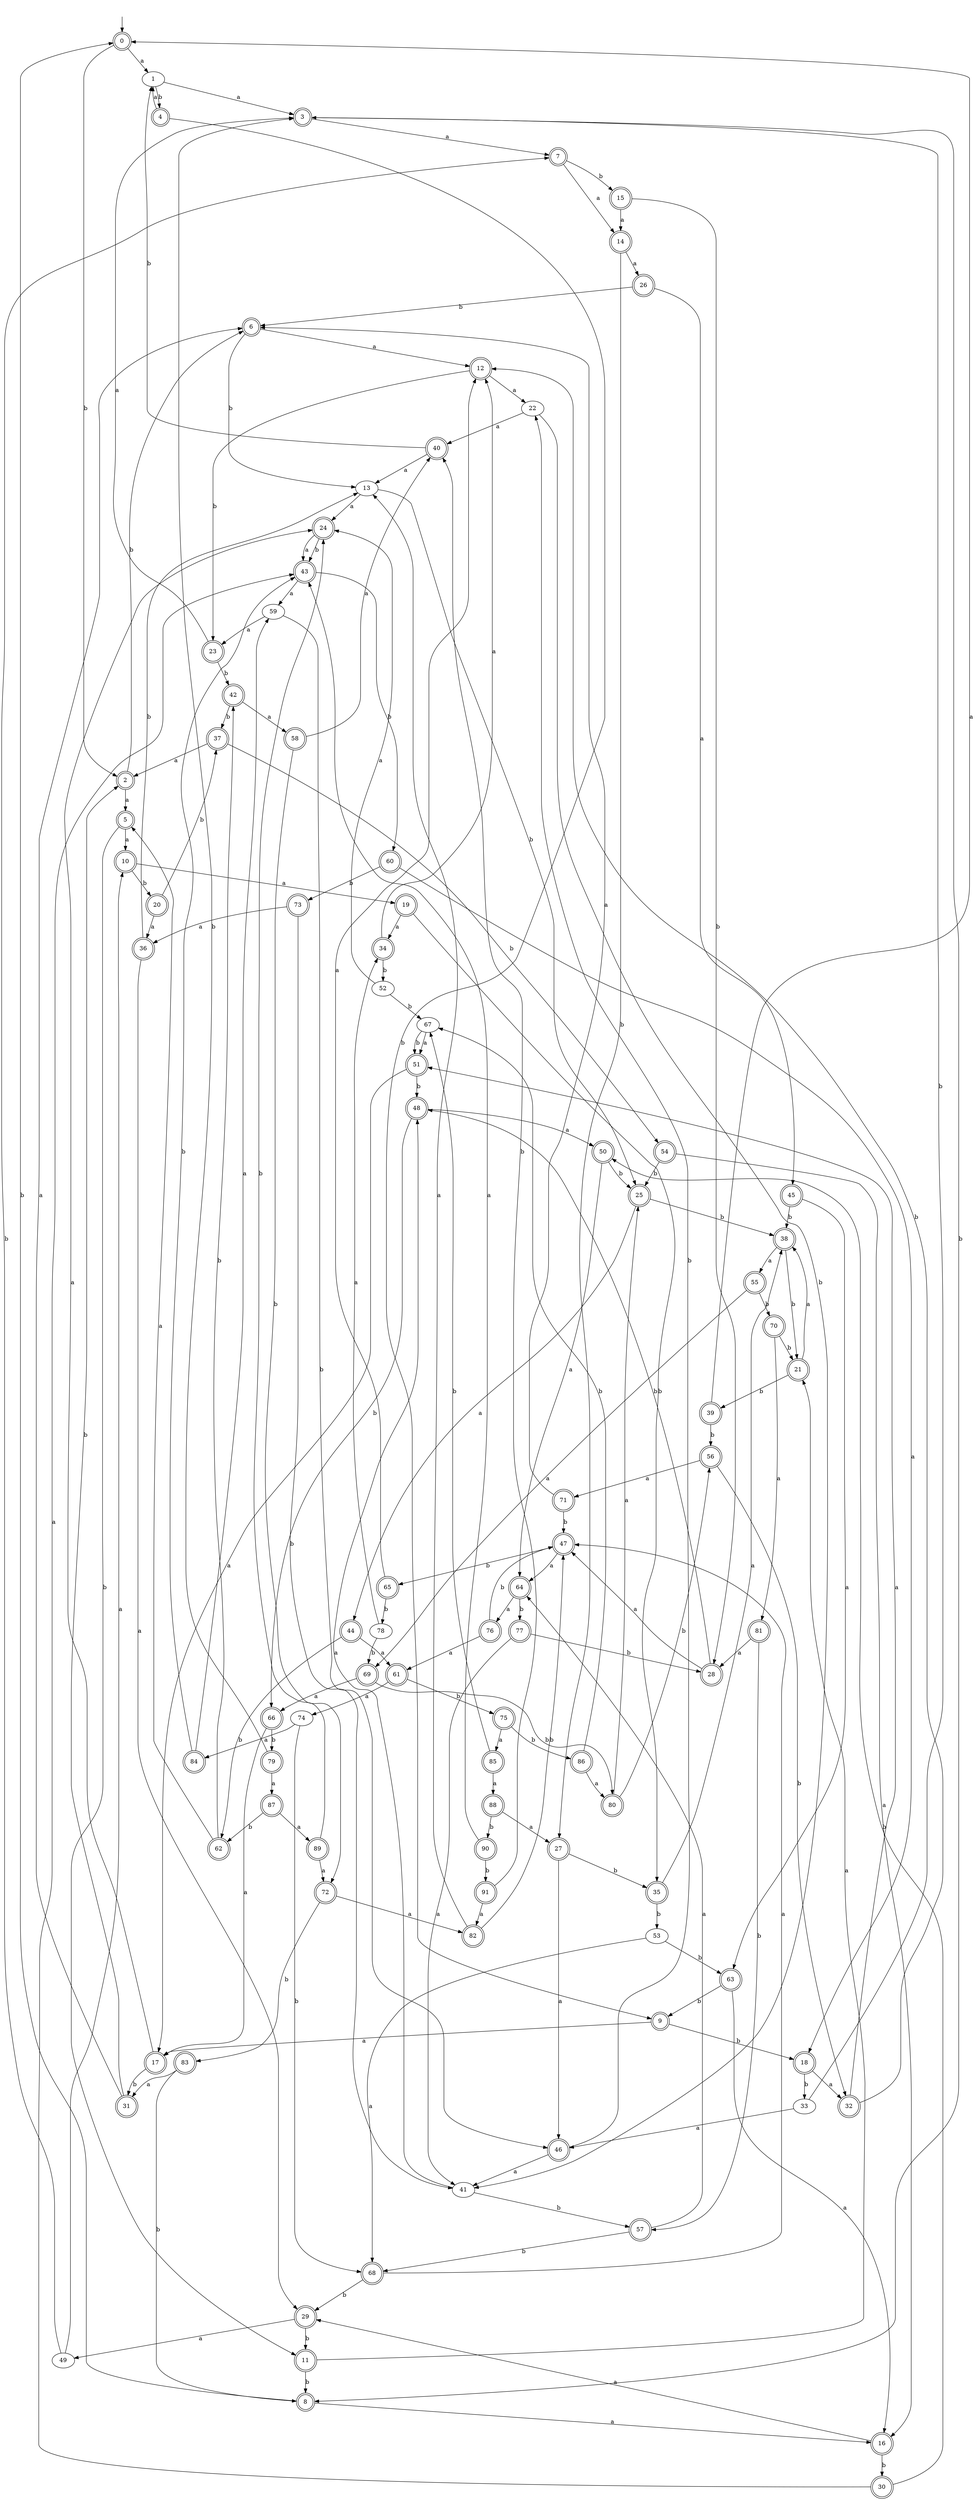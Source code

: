 digraph RandomDFA {
  __start0 [label="", shape=none];
  __start0 -> 0 [label=""];
  0 [shape=circle] [shape=doublecircle]
  0 -> 1 [label="a"]
  0 -> 2 [label="b"]
  1
  1 -> 3 [label="a"]
  1 -> 4 [label="b"]
  2 [shape=doublecircle]
  2 -> 5 [label="a"]
  2 -> 6 [label="b"]
  3 [shape=doublecircle]
  3 -> 7 [label="a"]
  3 -> 8 [label="b"]
  4 [shape=doublecircle]
  4 -> 1 [label="a"]
  4 -> 9 [label="b"]
  5 [shape=doublecircle]
  5 -> 10 [label="a"]
  5 -> 11 [label="b"]
  6 [shape=doublecircle]
  6 -> 12 [label="a"]
  6 -> 13 [label="b"]
  7 [shape=doublecircle]
  7 -> 14 [label="a"]
  7 -> 15 [label="b"]
  8 [shape=doublecircle]
  8 -> 16 [label="a"]
  8 -> 0 [label="b"]
  9 [shape=doublecircle]
  9 -> 17 [label="a"]
  9 -> 18 [label="b"]
  10 [shape=doublecircle]
  10 -> 19 [label="a"]
  10 -> 20 [label="b"]
  11 [shape=doublecircle]
  11 -> 21 [label="a"]
  11 -> 8 [label="b"]
  12 [shape=doublecircle]
  12 -> 22 [label="a"]
  12 -> 23 [label="b"]
  13
  13 -> 24 [label="a"]
  13 -> 25 [label="b"]
  14 [shape=doublecircle]
  14 -> 26 [label="a"]
  14 -> 27 [label="b"]
  15 [shape=doublecircle]
  15 -> 14 [label="a"]
  15 -> 28 [label="b"]
  16 [shape=doublecircle]
  16 -> 29 [label="a"]
  16 -> 30 [label="b"]
  17 [shape=doublecircle]
  17 -> 24 [label="a"]
  17 -> 31 [label="b"]
  18 [shape=doublecircle]
  18 -> 32 [label="a"]
  18 -> 33 [label="b"]
  19 [shape=doublecircle]
  19 -> 34 [label="a"]
  19 -> 35 [label="b"]
  20 [shape=doublecircle]
  20 -> 36 [label="a"]
  20 -> 37 [label="b"]
  21 [shape=doublecircle]
  21 -> 38 [label="a"]
  21 -> 39 [label="b"]
  22
  22 -> 40 [label="a"]
  22 -> 41 [label="b"]
  23 [shape=doublecircle]
  23 -> 3 [label="a"]
  23 -> 42 [label="b"]
  24 [shape=doublecircle]
  24 -> 43 [label="a"]
  24 -> 43 [label="b"]
  25 [shape=doublecircle]
  25 -> 44 [label="a"]
  25 -> 38 [label="b"]
  26 [shape=doublecircle]
  26 -> 45 [label="a"]
  26 -> 6 [label="b"]
  27 [shape=doublecircle]
  27 -> 46 [label="a"]
  27 -> 35 [label="b"]
  28 [shape=doublecircle]
  28 -> 47 [label="a"]
  28 -> 48 [label="b"]
  29 [shape=doublecircle]
  29 -> 49 [label="a"]
  29 -> 11 [label="b"]
  30 [shape=doublecircle]
  30 -> 43 [label="a"]
  30 -> 50 [label="b"]
  31 [shape=doublecircle]
  31 -> 6 [label="a"]
  31 -> 2 [label="b"]
  32 [shape=doublecircle]
  32 -> 51 [label="a"]
  32 -> 12 [label="b"]
  33
  33 -> 46 [label="a"]
  33 -> 3 [label="b"]
  34 [shape=doublecircle]
  34 -> 12 [label="a"]
  34 -> 52 [label="b"]
  35 [shape=doublecircle]
  35 -> 38 [label="a"]
  35 -> 53 [label="b"]
  36 [shape=doublecircle]
  36 -> 29 [label="a"]
  36 -> 13 [label="b"]
  37 [shape=doublecircle]
  37 -> 2 [label="a"]
  37 -> 54 [label="b"]
  38 [shape=doublecircle]
  38 -> 55 [label="a"]
  38 -> 21 [label="b"]
  39 [shape=doublecircle]
  39 -> 0 [label="a"]
  39 -> 56 [label="b"]
  40 [shape=doublecircle]
  40 -> 13 [label="a"]
  40 -> 1 [label="b"]
  41
  41 -> 48 [label="a"]
  41 -> 57 [label="b"]
  42 [shape=doublecircle]
  42 -> 58 [label="a"]
  42 -> 37 [label="b"]
  43 [shape=doublecircle]
  43 -> 59 [label="a"]
  43 -> 60 [label="b"]
  44 [shape=doublecircle]
  44 -> 61 [label="a"]
  44 -> 62 [label="b"]
  45 [shape=doublecircle]
  45 -> 63 [label="a"]
  45 -> 38 [label="b"]
  46 [shape=doublecircle]
  46 -> 41 [label="a"]
  46 -> 22 [label="b"]
  47 [shape=doublecircle]
  47 -> 64 [label="a"]
  47 -> 65 [label="b"]
  48 [shape=doublecircle]
  48 -> 50 [label="a"]
  48 -> 66 [label="b"]
  49
  49 -> 10 [label="a"]
  49 -> 7 [label="b"]
  50 [shape=doublecircle]
  50 -> 64 [label="a"]
  50 -> 25 [label="b"]
  51 [shape=doublecircle]
  51 -> 17 [label="a"]
  51 -> 48 [label="b"]
  52
  52 -> 24 [label="a"]
  52 -> 67 [label="b"]
  53
  53 -> 68 [label="a"]
  53 -> 63 [label="b"]
  54 [shape=doublecircle]
  54 -> 16 [label="a"]
  54 -> 25 [label="b"]
  55 [shape=doublecircle]
  55 -> 69 [label="a"]
  55 -> 70 [label="b"]
  56 [shape=doublecircle]
  56 -> 71 [label="a"]
  56 -> 32 [label="b"]
  57 [shape=doublecircle]
  57 -> 64 [label="a"]
  57 -> 68 [label="b"]
  58 [shape=doublecircle]
  58 -> 40 [label="a"]
  58 -> 72 [label="b"]
  59
  59 -> 23 [label="a"]
  59 -> 46 [label="b"]
  60 [shape=doublecircle]
  60 -> 18 [label="a"]
  60 -> 73 [label="b"]
  61 [shape=doublecircle]
  61 -> 74 [label="a"]
  61 -> 75 [label="b"]
  62 [shape=doublecircle]
  62 -> 5 [label="a"]
  62 -> 42 [label="b"]
  63 [shape=doublecircle]
  63 -> 16 [label="a"]
  63 -> 9 [label="b"]
  64 [shape=doublecircle]
  64 -> 76 [label="a"]
  64 -> 77 [label="b"]
  65 [shape=doublecircle]
  65 -> 12 [label="a"]
  65 -> 78 [label="b"]
  66 [shape=doublecircle]
  66 -> 17 [label="a"]
  66 -> 79 [label="b"]
  67
  67 -> 51 [label="a"]
  67 -> 51 [label="b"]
  68 [shape=doublecircle]
  68 -> 47 [label="a"]
  68 -> 29 [label="b"]
  69 [shape=doublecircle]
  69 -> 66 [label="a"]
  69 -> 80 [label="b"]
  70 [shape=doublecircle]
  70 -> 81 [label="a"]
  70 -> 21 [label="b"]
  71 [shape=doublecircle]
  71 -> 6 [label="a"]
  71 -> 47 [label="b"]
  72 [shape=doublecircle]
  72 -> 82 [label="a"]
  72 -> 83 [label="b"]
  73 [shape=doublecircle]
  73 -> 36 [label="a"]
  73 -> 41 [label="b"]
  74
  74 -> 84 [label="a"]
  74 -> 68 [label="b"]
  75 [shape=doublecircle]
  75 -> 85 [label="a"]
  75 -> 86 [label="b"]
  76 [shape=doublecircle]
  76 -> 61 [label="a"]
  76 -> 47 [label="b"]
  77 [shape=doublecircle]
  77 -> 41 [label="a"]
  77 -> 28 [label="b"]
  78
  78 -> 34 [label="a"]
  78 -> 69 [label="b"]
  79 [shape=doublecircle]
  79 -> 87 [label="a"]
  79 -> 3 [label="b"]
  80 [shape=doublecircle]
  80 -> 25 [label="a"]
  80 -> 56 [label="b"]
  81 [shape=doublecircle]
  81 -> 28 [label="a"]
  81 -> 57 [label="b"]
  82 [shape=doublecircle]
  82 -> 13 [label="a"]
  82 -> 47 [label="b"]
  83 [shape=doublecircle]
  83 -> 31 [label="a"]
  83 -> 8 [label="b"]
  84 [shape=doublecircle]
  84 -> 59 [label="a"]
  84 -> 43 [label="b"]
  85 [shape=doublecircle]
  85 -> 88 [label="a"]
  85 -> 67 [label="b"]
  86 [shape=doublecircle]
  86 -> 80 [label="a"]
  86 -> 67 [label="b"]
  87 [shape=doublecircle]
  87 -> 89 [label="a"]
  87 -> 62 [label="b"]
  88 [shape=doublecircle]
  88 -> 27 [label="a"]
  88 -> 90 [label="b"]
  89 [shape=doublecircle]
  89 -> 72 [label="a"]
  89 -> 24 [label="b"]
  90 [shape=doublecircle]
  90 -> 43 [label="a"]
  90 -> 91 [label="b"]
  91 [shape=doublecircle]
  91 -> 82 [label="a"]
  91 -> 40 [label="b"]
}
